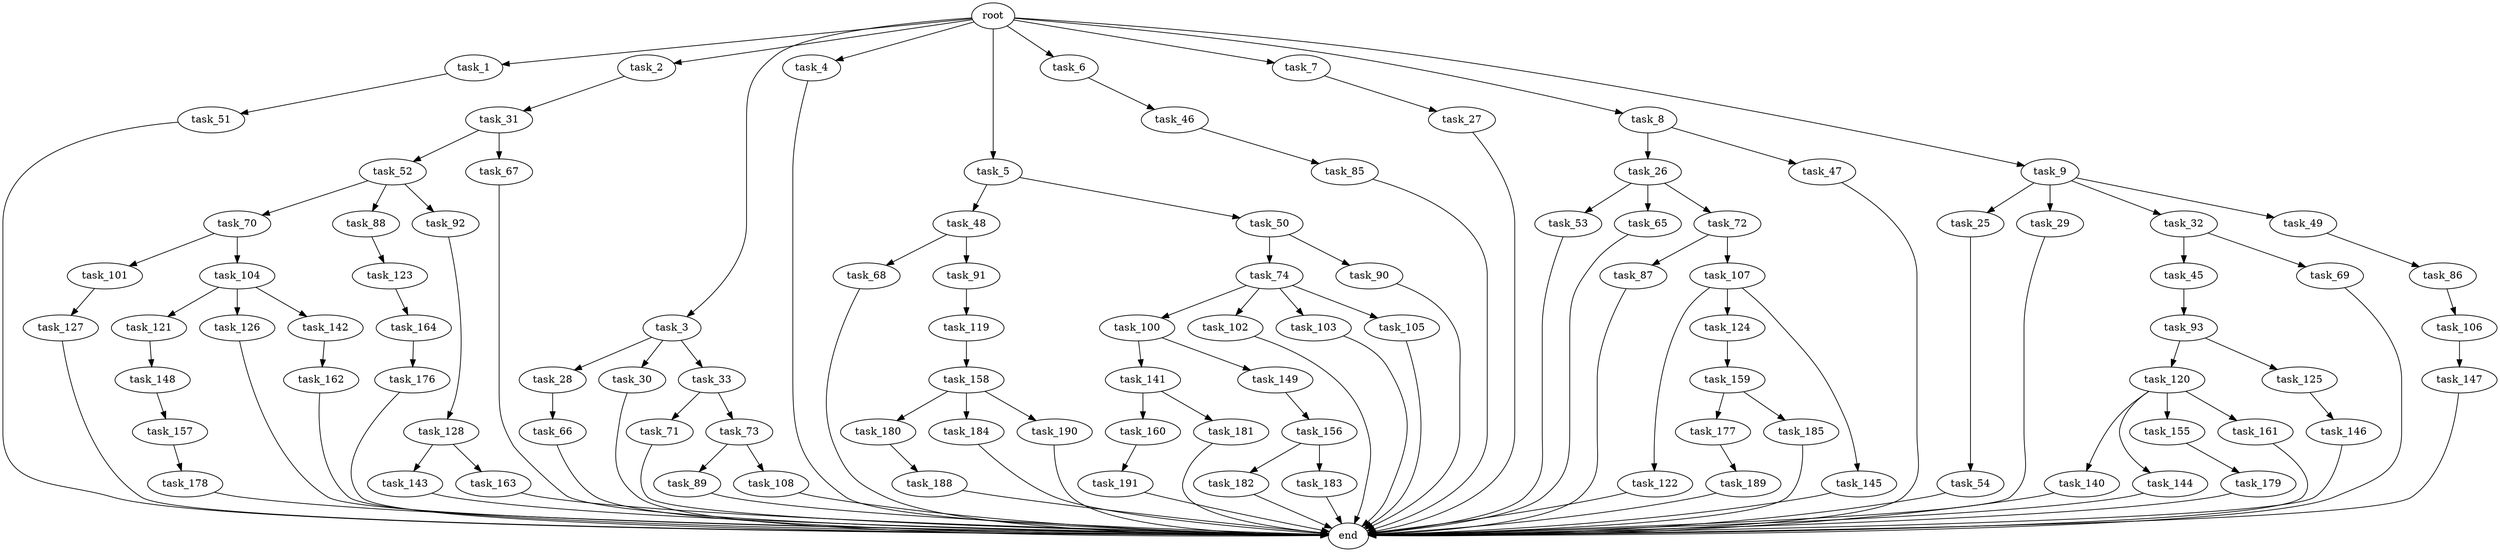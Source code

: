 digraph G {
  root [size="0.000000"];
  task_1 [size="1.024000"];
  task_2 [size="1.024000"];
  task_3 [size="1.024000"];
  task_4 [size="1.024000"];
  task_5 [size="1.024000"];
  task_6 [size="1.024000"];
  task_7 [size="1.024000"];
  task_8 [size="1.024000"];
  task_9 [size="1.024000"];
  task_25 [size="34359738.368000"];
  task_26 [size="214748364.800000"];
  task_27 [size="858993459.200000"];
  task_28 [size="309237645.312000"];
  task_29 [size="34359738.368000"];
  task_30 [size="309237645.312000"];
  task_31 [size="695784701.952000"];
  task_32 [size="34359738.368000"];
  task_33 [size="309237645.312000"];
  task_45 [size="420906795.008000"];
  task_46 [size="137438953.472000"];
  task_47 [size="214748364.800000"];
  task_48 [size="695784701.952000"];
  task_49 [size="34359738.368000"];
  task_50 [size="695784701.952000"];
  task_51 [size="695784701.952000"];
  task_52 [size="137438953.472000"];
  task_53 [size="309237645.312000"];
  task_54 [size="137438953.472000"];
  task_65 [size="309237645.312000"];
  task_66 [size="77309411.328000"];
  task_67 [size="137438953.472000"];
  task_68 [size="309237645.312000"];
  task_69 [size="420906795.008000"];
  task_70 [size="309237645.312000"];
  task_71 [size="695784701.952000"];
  task_72 [size="309237645.312000"];
  task_73 [size="695784701.952000"];
  task_74 [size="77309411.328000"];
  task_85 [size="214748364.800000"];
  task_86 [size="858993459.200000"];
  task_87 [size="695784701.952000"];
  task_88 [size="309237645.312000"];
  task_89 [size="695784701.952000"];
  task_90 [size="77309411.328000"];
  task_91 [size="309237645.312000"];
  task_92 [size="309237645.312000"];
  task_93 [size="34359738.368000"];
  task_100 [size="695784701.952000"];
  task_101 [size="137438953.472000"];
  task_102 [size="695784701.952000"];
  task_103 [size="695784701.952000"];
  task_104 [size="137438953.472000"];
  task_105 [size="695784701.952000"];
  task_106 [size="420906795.008000"];
  task_107 [size="695784701.952000"];
  task_108 [size="695784701.952000"];
  task_119 [size="420906795.008000"];
  task_120 [size="420906795.008000"];
  task_121 [size="695784701.952000"];
  task_122 [size="695784701.952000"];
  task_123 [size="77309411.328000"];
  task_124 [size="695784701.952000"];
  task_125 [size="420906795.008000"];
  task_126 [size="695784701.952000"];
  task_127 [size="695784701.952000"];
  task_128 [size="549755813.888000"];
  task_140 [size="77309411.328000"];
  task_141 [size="858993459.200000"];
  task_142 [size="695784701.952000"];
  task_143 [size="549755813.888000"];
  task_144 [size="77309411.328000"];
  task_145 [size="695784701.952000"];
  task_146 [size="549755813.888000"];
  task_147 [size="137438953.472000"];
  task_148 [size="137438953.472000"];
  task_149 [size="858993459.200000"];
  task_155 [size="77309411.328000"];
  task_156 [size="137438953.472000"];
  task_157 [size="549755813.888000"];
  task_158 [size="137438953.472000"];
  task_159 [size="309237645.312000"];
  task_160 [size="77309411.328000"];
  task_161 [size="77309411.328000"];
  task_162 [size="549755813.888000"];
  task_163 [size="549755813.888000"];
  task_164 [size="137438953.472000"];
  task_176 [size="309237645.312000"];
  task_177 [size="309237645.312000"];
  task_178 [size="695784701.952000"];
  task_179 [size="420906795.008000"];
  task_180 [size="309237645.312000"];
  task_181 [size="77309411.328000"];
  task_182 [size="695784701.952000"];
  task_183 [size="695784701.952000"];
  task_184 [size="309237645.312000"];
  task_185 [size="309237645.312000"];
  task_188 [size="309237645.312000"];
  task_189 [size="137438953.472000"];
  task_190 [size="309237645.312000"];
  task_191 [size="214748364.800000"];
  end [size="0.000000"];

  root -> task_1 [size="1.000000"];
  root -> task_2 [size="1.000000"];
  root -> task_3 [size="1.000000"];
  root -> task_4 [size="1.000000"];
  root -> task_5 [size="1.000000"];
  root -> task_6 [size="1.000000"];
  root -> task_7 [size="1.000000"];
  root -> task_8 [size="1.000000"];
  root -> task_9 [size="1.000000"];
  task_1 -> task_51 [size="679477248.000000"];
  task_2 -> task_31 [size="679477248.000000"];
  task_3 -> task_28 [size="301989888.000000"];
  task_3 -> task_30 [size="301989888.000000"];
  task_3 -> task_33 [size="301989888.000000"];
  task_4 -> end [size="1.000000"];
  task_5 -> task_48 [size="679477248.000000"];
  task_5 -> task_50 [size="679477248.000000"];
  task_6 -> task_46 [size="134217728.000000"];
  task_7 -> task_27 [size="838860800.000000"];
  task_8 -> task_26 [size="209715200.000000"];
  task_8 -> task_47 [size="209715200.000000"];
  task_9 -> task_25 [size="33554432.000000"];
  task_9 -> task_29 [size="33554432.000000"];
  task_9 -> task_32 [size="33554432.000000"];
  task_9 -> task_49 [size="33554432.000000"];
  task_25 -> task_54 [size="134217728.000000"];
  task_26 -> task_53 [size="301989888.000000"];
  task_26 -> task_65 [size="301989888.000000"];
  task_26 -> task_72 [size="301989888.000000"];
  task_27 -> end [size="1.000000"];
  task_28 -> task_66 [size="75497472.000000"];
  task_29 -> end [size="1.000000"];
  task_30 -> end [size="1.000000"];
  task_31 -> task_52 [size="134217728.000000"];
  task_31 -> task_67 [size="134217728.000000"];
  task_32 -> task_45 [size="411041792.000000"];
  task_32 -> task_69 [size="411041792.000000"];
  task_33 -> task_71 [size="679477248.000000"];
  task_33 -> task_73 [size="679477248.000000"];
  task_45 -> task_93 [size="33554432.000000"];
  task_46 -> task_85 [size="209715200.000000"];
  task_47 -> end [size="1.000000"];
  task_48 -> task_68 [size="301989888.000000"];
  task_48 -> task_91 [size="301989888.000000"];
  task_49 -> task_86 [size="838860800.000000"];
  task_50 -> task_74 [size="75497472.000000"];
  task_50 -> task_90 [size="75497472.000000"];
  task_51 -> end [size="1.000000"];
  task_52 -> task_70 [size="301989888.000000"];
  task_52 -> task_88 [size="301989888.000000"];
  task_52 -> task_92 [size="301989888.000000"];
  task_53 -> end [size="1.000000"];
  task_54 -> end [size="1.000000"];
  task_65 -> end [size="1.000000"];
  task_66 -> end [size="1.000000"];
  task_67 -> end [size="1.000000"];
  task_68 -> end [size="1.000000"];
  task_69 -> end [size="1.000000"];
  task_70 -> task_101 [size="134217728.000000"];
  task_70 -> task_104 [size="134217728.000000"];
  task_71 -> end [size="1.000000"];
  task_72 -> task_87 [size="679477248.000000"];
  task_72 -> task_107 [size="679477248.000000"];
  task_73 -> task_89 [size="679477248.000000"];
  task_73 -> task_108 [size="679477248.000000"];
  task_74 -> task_100 [size="679477248.000000"];
  task_74 -> task_102 [size="679477248.000000"];
  task_74 -> task_103 [size="679477248.000000"];
  task_74 -> task_105 [size="679477248.000000"];
  task_85 -> end [size="1.000000"];
  task_86 -> task_106 [size="411041792.000000"];
  task_87 -> end [size="1.000000"];
  task_88 -> task_123 [size="75497472.000000"];
  task_89 -> end [size="1.000000"];
  task_90 -> end [size="1.000000"];
  task_91 -> task_119 [size="411041792.000000"];
  task_92 -> task_128 [size="536870912.000000"];
  task_93 -> task_120 [size="411041792.000000"];
  task_93 -> task_125 [size="411041792.000000"];
  task_100 -> task_141 [size="838860800.000000"];
  task_100 -> task_149 [size="838860800.000000"];
  task_101 -> task_127 [size="679477248.000000"];
  task_102 -> end [size="1.000000"];
  task_103 -> end [size="1.000000"];
  task_104 -> task_121 [size="679477248.000000"];
  task_104 -> task_126 [size="679477248.000000"];
  task_104 -> task_142 [size="679477248.000000"];
  task_105 -> end [size="1.000000"];
  task_106 -> task_147 [size="134217728.000000"];
  task_107 -> task_122 [size="679477248.000000"];
  task_107 -> task_124 [size="679477248.000000"];
  task_107 -> task_145 [size="679477248.000000"];
  task_108 -> end [size="1.000000"];
  task_119 -> task_158 [size="134217728.000000"];
  task_120 -> task_140 [size="75497472.000000"];
  task_120 -> task_144 [size="75497472.000000"];
  task_120 -> task_155 [size="75497472.000000"];
  task_120 -> task_161 [size="75497472.000000"];
  task_121 -> task_148 [size="134217728.000000"];
  task_122 -> end [size="1.000000"];
  task_123 -> task_164 [size="134217728.000000"];
  task_124 -> task_159 [size="301989888.000000"];
  task_125 -> task_146 [size="536870912.000000"];
  task_126 -> end [size="1.000000"];
  task_127 -> end [size="1.000000"];
  task_128 -> task_143 [size="536870912.000000"];
  task_128 -> task_163 [size="536870912.000000"];
  task_140 -> end [size="1.000000"];
  task_141 -> task_160 [size="75497472.000000"];
  task_141 -> task_181 [size="75497472.000000"];
  task_142 -> task_162 [size="536870912.000000"];
  task_143 -> end [size="1.000000"];
  task_144 -> end [size="1.000000"];
  task_145 -> end [size="1.000000"];
  task_146 -> end [size="1.000000"];
  task_147 -> end [size="1.000000"];
  task_148 -> task_157 [size="536870912.000000"];
  task_149 -> task_156 [size="134217728.000000"];
  task_155 -> task_179 [size="411041792.000000"];
  task_156 -> task_182 [size="679477248.000000"];
  task_156 -> task_183 [size="679477248.000000"];
  task_157 -> task_178 [size="679477248.000000"];
  task_158 -> task_180 [size="301989888.000000"];
  task_158 -> task_184 [size="301989888.000000"];
  task_158 -> task_190 [size="301989888.000000"];
  task_159 -> task_177 [size="301989888.000000"];
  task_159 -> task_185 [size="301989888.000000"];
  task_160 -> task_191 [size="209715200.000000"];
  task_161 -> end [size="1.000000"];
  task_162 -> end [size="1.000000"];
  task_163 -> end [size="1.000000"];
  task_164 -> task_176 [size="301989888.000000"];
  task_176 -> end [size="1.000000"];
  task_177 -> task_189 [size="134217728.000000"];
  task_178 -> end [size="1.000000"];
  task_179 -> end [size="1.000000"];
  task_180 -> task_188 [size="301989888.000000"];
  task_181 -> end [size="1.000000"];
  task_182 -> end [size="1.000000"];
  task_183 -> end [size="1.000000"];
  task_184 -> end [size="1.000000"];
  task_185 -> end [size="1.000000"];
  task_188 -> end [size="1.000000"];
  task_189 -> end [size="1.000000"];
  task_190 -> end [size="1.000000"];
  task_191 -> end [size="1.000000"];
}
